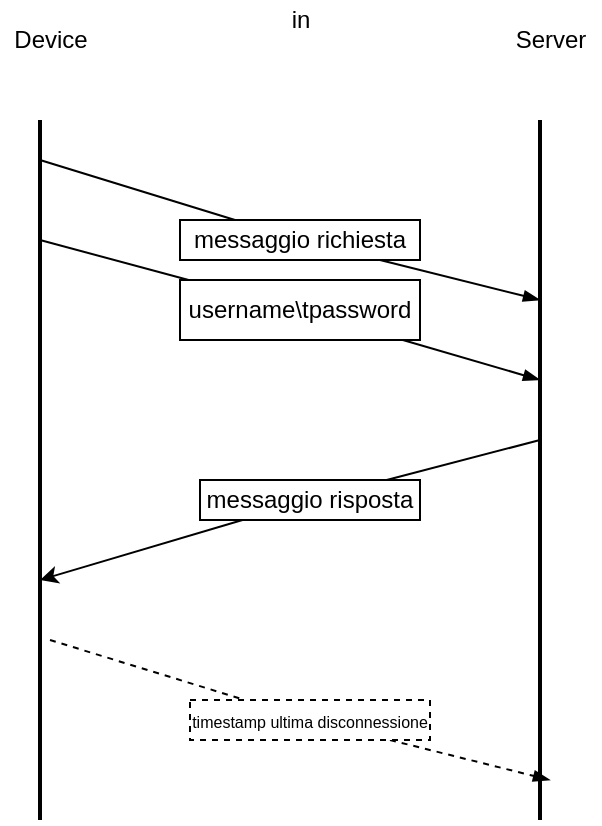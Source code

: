 <mxfile version="13.7.9" type="device"><diagram id="4BUm6Cng8M6hI-b15Nn_" name="Pagina-1"><mxGraphModel dx="2153" dy="577" grid="1" gridSize="10" guides="1" tooltips="1" connect="1" arrows="1" fold="1" page="1" pageScale="1" pageWidth="1169" pageHeight="1654" math="0" shadow="0"><root><mxCell id="0"/><mxCell id="1" parent="0"/><mxCell id="VmiJqJKzH_HL54AJLwgw-4" value="" style="endArrow=none;html=1;strokeWidth=2;jumpSize=0;endSize=6;" edge="1" parent="1"><mxGeometry width="50" height="50" relative="1" as="geometry"><mxPoint x="-840" y="760" as="sourcePoint"/><mxPoint x="-840" y="410" as="targetPoint"/></mxGeometry></mxCell><mxCell id="VmiJqJKzH_HL54AJLwgw-5" value="" style="endArrow=none;html=1;strokeWidth=2;jumpSize=0;endSize=6;" edge="1" parent="1"><mxGeometry width="50" height="50" relative="1" as="geometry"><mxPoint x="-590.0" y="760" as="sourcePoint"/><mxPoint x="-590.0" y="410" as="targetPoint"/></mxGeometry></mxCell><mxCell id="VmiJqJKzH_HL54AJLwgw-6" value="Device" style="text;html=1;align=center;verticalAlign=middle;resizable=0;points=[];autosize=1;" vertex="1" parent="1"><mxGeometry x="-860" y="360" width="50" height="20" as="geometry"/></mxCell><mxCell id="VmiJqJKzH_HL54AJLwgw-7" value="Server" style="text;html=1;align=center;verticalAlign=middle;resizable=0;points=[];autosize=1;" vertex="1" parent="1"><mxGeometry x="-610" y="360" width="50" height="20" as="geometry"/></mxCell><mxCell id="VmiJqJKzH_HL54AJLwgw-8" value="" style="endArrow=blockThin;html=1;strokeWidth=1;endFill=1;" edge="1" parent="1" source="VmiJqJKzH_HL54AJLwgw-9"><mxGeometry width="50" height="50" relative="1" as="geometry"><mxPoint x="-830" y="430" as="sourcePoint"/><mxPoint x="-590.0" y="500" as="targetPoint"/></mxGeometry></mxCell><mxCell id="VmiJqJKzH_HL54AJLwgw-9" value="messaggio richiesta" style="rounded=0;whiteSpace=wrap;html=1;" vertex="1" parent="1"><mxGeometry x="-770" y="460" width="120" height="20" as="geometry"/></mxCell><mxCell id="VmiJqJKzH_HL54AJLwgw-10" value="" style="endArrow=none;html=1;strokeWidth=1;endFill=0;" edge="1" parent="1" target="VmiJqJKzH_HL54AJLwgw-9"><mxGeometry width="50" height="50" relative="1" as="geometry"><mxPoint x="-840" y="430" as="sourcePoint"/><mxPoint x="-590" y="500" as="targetPoint"/></mxGeometry></mxCell><mxCell id="VmiJqJKzH_HL54AJLwgw-11" value="in" style="text;html=1;align=center;verticalAlign=middle;resizable=0;points=[];autosize=1;" vertex="1" parent="1"><mxGeometry x="-720" y="350" width="20" height="20" as="geometry"/></mxCell><mxCell id="VmiJqJKzH_HL54AJLwgw-12" value="" style="endArrow=classic;html=1;strokeWidth=1;" edge="1" parent="1" source="VmiJqJKzH_HL54AJLwgw-13"><mxGeometry width="50" height="50" relative="1" as="geometry"><mxPoint x="-570" y="570" as="sourcePoint"/><mxPoint x="-840" y="640" as="targetPoint"/></mxGeometry></mxCell><mxCell id="VmiJqJKzH_HL54AJLwgw-13" value="messaggio risposta" style="rounded=0;whiteSpace=wrap;html=1;" vertex="1" parent="1"><mxGeometry x="-760" y="590" width="110" height="20" as="geometry"/></mxCell><mxCell id="VmiJqJKzH_HL54AJLwgw-14" value="" style="endArrow=none;html=1;strokeWidth=1;endFill=0;" edge="1" parent="1" target="VmiJqJKzH_HL54AJLwgw-13"><mxGeometry width="50" height="50" relative="1" as="geometry"><mxPoint x="-590.0" y="570" as="sourcePoint"/><mxPoint x="-790" y="620" as="targetPoint"/></mxGeometry></mxCell><mxCell id="VmiJqJKzH_HL54AJLwgw-15" value="" style="endArrow=blockThin;html=1;strokeWidth=1;endFill=1;" edge="1" parent="1" source="VmiJqJKzH_HL54AJLwgw-16"><mxGeometry width="50" height="50" relative="1" as="geometry"><mxPoint x="-830" y="470" as="sourcePoint"/><mxPoint x="-590.0" y="540" as="targetPoint"/></mxGeometry></mxCell><mxCell id="VmiJqJKzH_HL54AJLwgw-16" value="username\tpassword" style="rounded=0;whiteSpace=wrap;html=1;" vertex="1" parent="1"><mxGeometry x="-770" y="490" width="120" height="30" as="geometry"/></mxCell><mxCell id="VmiJqJKzH_HL54AJLwgw-17" value="" style="endArrow=none;html=1;strokeWidth=1;endFill=0;" edge="1" parent="1" target="VmiJqJKzH_HL54AJLwgw-16"><mxGeometry width="50" height="50" relative="1" as="geometry"><mxPoint x="-840" y="470" as="sourcePoint"/><mxPoint x="-590" y="540" as="targetPoint"/></mxGeometry></mxCell><mxCell id="VmiJqJKzH_HL54AJLwgw-18" value="" style="endArrow=blockThin;html=1;strokeWidth=1;endFill=1;dashed=1;" edge="1" source="VmiJqJKzH_HL54AJLwgw-19" parent="1"><mxGeometry width="50" height="50" relative="1" as="geometry"><mxPoint x="-825" y="670" as="sourcePoint"/><mxPoint x="-585" y="740" as="targetPoint"/></mxGeometry></mxCell><mxCell id="VmiJqJKzH_HL54AJLwgw-19" value="&lt;font style=&quot;font-size: 8px&quot;&gt;timestamp ultima disconnessione&lt;/font&gt;" style="rounded=0;whiteSpace=wrap;html=1;dashed=1;" vertex="1" parent="1"><mxGeometry x="-765" y="700" width="120" height="20" as="geometry"/></mxCell><mxCell id="VmiJqJKzH_HL54AJLwgw-20" value="" style="endArrow=none;html=1;strokeWidth=1;endFill=0;dashed=1;" edge="1" target="VmiJqJKzH_HL54AJLwgw-19" parent="1"><mxGeometry width="50" height="50" relative="1" as="geometry"><mxPoint x="-835" y="670" as="sourcePoint"/><mxPoint x="-585" y="740" as="targetPoint"/></mxGeometry></mxCell></root></mxGraphModel></diagram></mxfile>